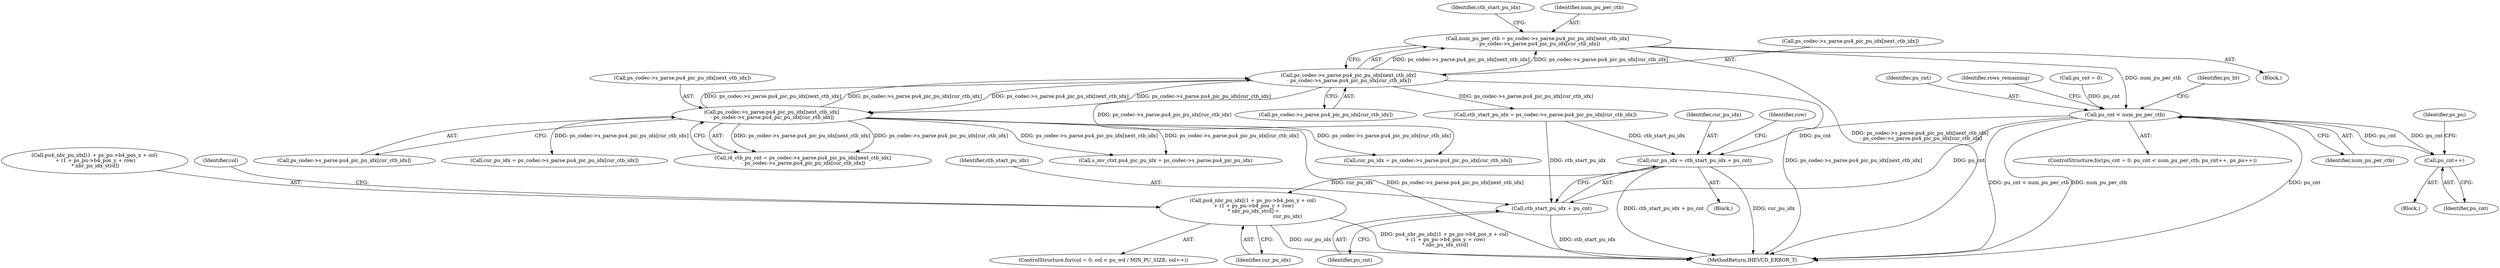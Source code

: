 digraph "0_Android_2b9fb0c2074d370a254b35e2489de2d94943578d@integer" {
"1003226" [label="(Call,num_pu_per_ctb = ps_codec->s_parse.pu4_pic_pu_idx[next_ctb_idx]\n - ps_codec->s_parse.pu4_pic_pu_idx[cur_ctb_idx])"];
"1003228" [label="(Call,ps_codec->s_parse.pu4_pic_pu_idx[next_ctb_idx]\n - ps_codec->s_parse.pu4_pic_pu_idx[cur_ctb_idx])"];
"1002916" [label="(Call,ps_codec->s_parse.pu4_pic_pu_idx[next_ctb_idx]\n - ps_codec->s_parse.pu4_pic_pu_idx[cur_ctb_idx])"];
"1003266" [label="(Call,pu_cnt < num_pu_per_ctb)"];
"1003270" [label="(Call,pu_cnt++)"];
"1003296" [label="(Call,cur_pu_idx = ctb_start_pu_idx + pu_cnt)"];
"1003323" [label="(Call,pu4_nbr_pu_idx[(1 + ps_pu->b4_pos_x + col)\n + (1 + ps_pu->b4_pos_y + row)\n * nbr_pu_idx_strd] =\n                                            cur_pu_idx)"];
"1003298" [label="(Call,ctb_start_pu_idx + pu_cnt)"];
"1003300" [label="(Identifier,pu_cnt)"];
"1003243" [label="(Call,ctb_start_pu_idx = ps_codec->s_parse.pu4_pic_pu_idx[cur_ctb_idx])"];
"1002917" [label="(Call,ps_codec->s_parse.pu4_pic_pu_idx[next_ctb_idx])"];
"1003236" [label="(Call,ps_codec->s_parse.pu4_pic_pu_idx[cur_ctb_idx])"];
"1003033" [label="(Call,s_mv_ctxt.pu4_pic_pu_idx = ps_codec->s_parse.pu4_pic_pu_idx)"];
"1003296" [label="(Call,cur_pu_idx = ctb_start_pu_idx + pu_cnt)"];
"1003278" [label="(Identifier,pu_ht)"];
"1003274" [label="(Block,)"];
"1003228" [label="(Call,ps_codec->s_parse.pu4_pic_pu_idx[next_ctb_idx]\n - ps_codec->s_parse.pu4_pic_pu_idx[cur_ctb_idx])"];
"1003323" [label="(Call,pu4_nbr_pu_idx[(1 + ps_pu->b4_pos_x + col)\n + (1 + ps_pu->b4_pos_y + row)\n * nbr_pu_idx_strd] =\n                                            cur_pu_idx)"];
"1003268" [label="(Identifier,num_pu_per_ctb)"];
"1003298" [label="(Call,ctb_start_pu_idx + pu_cnt)"];
"1003312" [label="(ControlStructure,for(col = 0; col < pu_wd / MIN_PU_SIZE; col++))"];
"1003244" [label="(Identifier,ctb_start_pu_idx)"];
"1003267" [label="(Identifier,pu_cnt)"];
"1003347" [label="(Identifier,rows_remaining)"];
"1003270" [label="(Call,pu_cnt++)"];
"1003262" [label="(ControlStructure,for(pu_cnt = 0; pu_cnt < num_pu_per_ctb; pu_cnt++, ps_pu++))"];
"1003324" [label="(Call,pu4_nbr_pu_idx[(1 + ps_pu->b4_pos_x + col)\n + (1 + ps_pu->b4_pos_y + row)\n * nbr_pu_idx_strd])"];
"1003322" [label="(Identifier,col)"];
"1003229" [label="(Call,ps_codec->s_parse.pu4_pic_pu_idx[next_ctb_idx])"];
"1003299" [label="(Identifier,ctb_start_pu_idx)"];
"1002916" [label="(Call,ps_codec->s_parse.pu4_pic_pu_idx[next_ctb_idx]\n - ps_codec->s_parse.pu4_pic_pu_idx[cur_ctb_idx])"];
"1003266" [label="(Call,pu_cnt < num_pu_per_ctb)"];
"1003088" [label="(Block,)"];
"1003263" [label="(Call,pu_cnt = 0)"];
"1003227" [label="(Identifier,num_pu_per_ctb)"];
"1003297" [label="(Identifier,cur_pu_idx)"];
"1004845" [label="(MethodReturn,IHEVCD_ERROR_T)"];
"1002931" [label="(Call,cur_pu_idx = ps_codec->s_parse.pu4_pic_pu_idx[cur_ctb_idx])"];
"1003343" [label="(Identifier,cur_pu_idx)"];
"1003303" [label="(Identifier,row)"];
"1002914" [label="(Call,i4_ctb_pu_cnt = ps_codec->s_parse.pu4_pic_pu_idx[next_ctb_idx]\n - ps_codec->s_parse.pu4_pic_pu_idx[cur_ctb_idx])"];
"1002924" [label="(Call,ps_codec->s_parse.pu4_pic_pu_idx[cur_ctb_idx])"];
"1003508" [label="(Call,cur_pu_idx = ps_codec->s_parse.pu4_pic_pu_idx[cur_ctb_idx])"];
"1003269" [label="(Block,)"];
"1003271" [label="(Identifier,pu_cnt)"];
"1003226" [label="(Call,num_pu_per_ctb = ps_codec->s_parse.pu4_pic_pu_idx[next_ctb_idx]\n - ps_codec->s_parse.pu4_pic_pu_idx[cur_ctb_idx])"];
"1003273" [label="(Identifier,ps_pu)"];
"1003226" -> "1003088"  [label="AST: "];
"1003226" -> "1003228"  [label="CFG: "];
"1003227" -> "1003226"  [label="AST: "];
"1003228" -> "1003226"  [label="AST: "];
"1003244" -> "1003226"  [label="CFG: "];
"1003226" -> "1004845"  [label="DDG: ps_codec->s_parse.pu4_pic_pu_idx[next_ctb_idx]\n - ps_codec->s_parse.pu4_pic_pu_idx[cur_ctb_idx]"];
"1003228" -> "1003226"  [label="DDG: ps_codec->s_parse.pu4_pic_pu_idx[next_ctb_idx]"];
"1003228" -> "1003226"  [label="DDG: ps_codec->s_parse.pu4_pic_pu_idx[cur_ctb_idx]"];
"1003226" -> "1003266"  [label="DDG: num_pu_per_ctb"];
"1003228" -> "1003236"  [label="CFG: "];
"1003229" -> "1003228"  [label="AST: "];
"1003236" -> "1003228"  [label="AST: "];
"1003228" -> "1004845"  [label="DDG: ps_codec->s_parse.pu4_pic_pu_idx[next_ctb_idx]"];
"1003228" -> "1002916"  [label="DDG: ps_codec->s_parse.pu4_pic_pu_idx[next_ctb_idx]"];
"1003228" -> "1002916"  [label="DDG: ps_codec->s_parse.pu4_pic_pu_idx[cur_ctb_idx]"];
"1002916" -> "1003228"  [label="DDG: ps_codec->s_parse.pu4_pic_pu_idx[next_ctb_idx]"];
"1002916" -> "1003228"  [label="DDG: ps_codec->s_parse.pu4_pic_pu_idx[cur_ctb_idx]"];
"1003228" -> "1003243"  [label="DDG: ps_codec->s_parse.pu4_pic_pu_idx[cur_ctb_idx]"];
"1003228" -> "1003508"  [label="DDG: ps_codec->s_parse.pu4_pic_pu_idx[cur_ctb_idx]"];
"1002916" -> "1002914"  [label="AST: "];
"1002916" -> "1002924"  [label="CFG: "];
"1002917" -> "1002916"  [label="AST: "];
"1002924" -> "1002916"  [label="AST: "];
"1002914" -> "1002916"  [label="CFG: "];
"1002916" -> "1004845"  [label="DDG: ps_codec->s_parse.pu4_pic_pu_idx[next_ctb_idx]"];
"1002916" -> "1002914"  [label="DDG: ps_codec->s_parse.pu4_pic_pu_idx[next_ctb_idx]"];
"1002916" -> "1002914"  [label="DDG: ps_codec->s_parse.pu4_pic_pu_idx[cur_ctb_idx]"];
"1002916" -> "1002931"  [label="DDG: ps_codec->s_parse.pu4_pic_pu_idx[cur_ctb_idx]"];
"1002916" -> "1003033"  [label="DDG: ps_codec->s_parse.pu4_pic_pu_idx[next_ctb_idx]"];
"1002916" -> "1003033"  [label="DDG: ps_codec->s_parse.pu4_pic_pu_idx[cur_ctb_idx]"];
"1002916" -> "1003508"  [label="DDG: ps_codec->s_parse.pu4_pic_pu_idx[cur_ctb_idx]"];
"1003266" -> "1003262"  [label="AST: "];
"1003266" -> "1003268"  [label="CFG: "];
"1003267" -> "1003266"  [label="AST: "];
"1003268" -> "1003266"  [label="AST: "];
"1003278" -> "1003266"  [label="CFG: "];
"1003347" -> "1003266"  [label="CFG: "];
"1003266" -> "1004845"  [label="DDG: pu_cnt < num_pu_per_ctb"];
"1003266" -> "1004845"  [label="DDG: num_pu_per_ctb"];
"1003266" -> "1004845"  [label="DDG: pu_cnt"];
"1003270" -> "1003266"  [label="DDG: pu_cnt"];
"1003263" -> "1003266"  [label="DDG: pu_cnt"];
"1003266" -> "1003270"  [label="DDG: pu_cnt"];
"1003266" -> "1003296"  [label="DDG: pu_cnt"];
"1003266" -> "1003298"  [label="DDG: pu_cnt"];
"1003270" -> "1003269"  [label="AST: "];
"1003270" -> "1003271"  [label="CFG: "];
"1003271" -> "1003270"  [label="AST: "];
"1003273" -> "1003270"  [label="CFG: "];
"1003296" -> "1003274"  [label="AST: "];
"1003296" -> "1003298"  [label="CFG: "];
"1003297" -> "1003296"  [label="AST: "];
"1003298" -> "1003296"  [label="AST: "];
"1003303" -> "1003296"  [label="CFG: "];
"1003296" -> "1004845"  [label="DDG: cur_pu_idx"];
"1003296" -> "1004845"  [label="DDG: ctb_start_pu_idx + pu_cnt"];
"1003243" -> "1003296"  [label="DDG: ctb_start_pu_idx"];
"1003296" -> "1003323"  [label="DDG: cur_pu_idx"];
"1003323" -> "1003312"  [label="AST: "];
"1003323" -> "1003343"  [label="CFG: "];
"1003324" -> "1003323"  [label="AST: "];
"1003343" -> "1003323"  [label="AST: "];
"1003322" -> "1003323"  [label="CFG: "];
"1003323" -> "1004845"  [label="DDG: pu4_nbr_pu_idx[(1 + ps_pu->b4_pos_x + col)\n + (1 + ps_pu->b4_pos_y + row)\n * nbr_pu_idx_strd]"];
"1003323" -> "1004845"  [label="DDG: cur_pu_idx"];
"1003298" -> "1003300"  [label="CFG: "];
"1003299" -> "1003298"  [label="AST: "];
"1003300" -> "1003298"  [label="AST: "];
"1003298" -> "1004845"  [label="DDG: ctb_start_pu_idx"];
"1003243" -> "1003298"  [label="DDG: ctb_start_pu_idx"];
}
